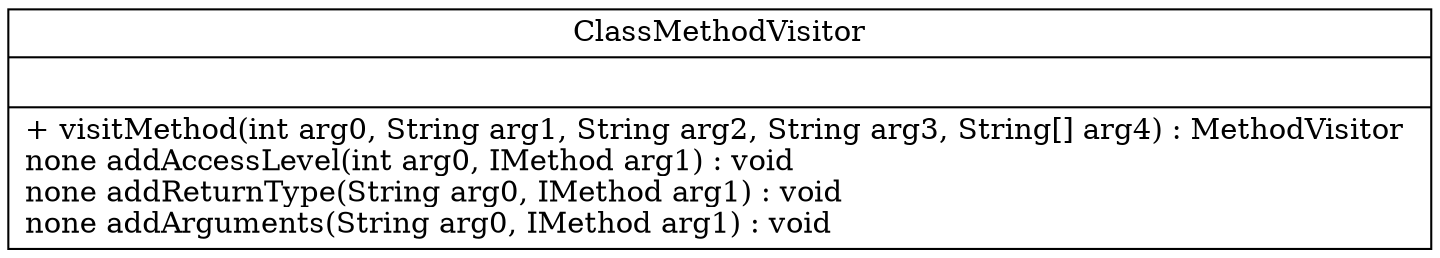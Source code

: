 digraph G { problemasmClassMethodVisitor [ 
 shape = "record",  label = "{ ClassMethodVisitor|\l| 
 		+ visitMethod(int arg0, String arg1, String arg2, String arg3, String[] arg4) : MethodVisitor \l
		none addAccessLevel(int arg0, IMethod arg1) : void \l
		none addReturnType(String arg0, IMethod arg1) : void \l
		none addArguments(String arg0, IMethod arg1) : void \l
 }" ];}